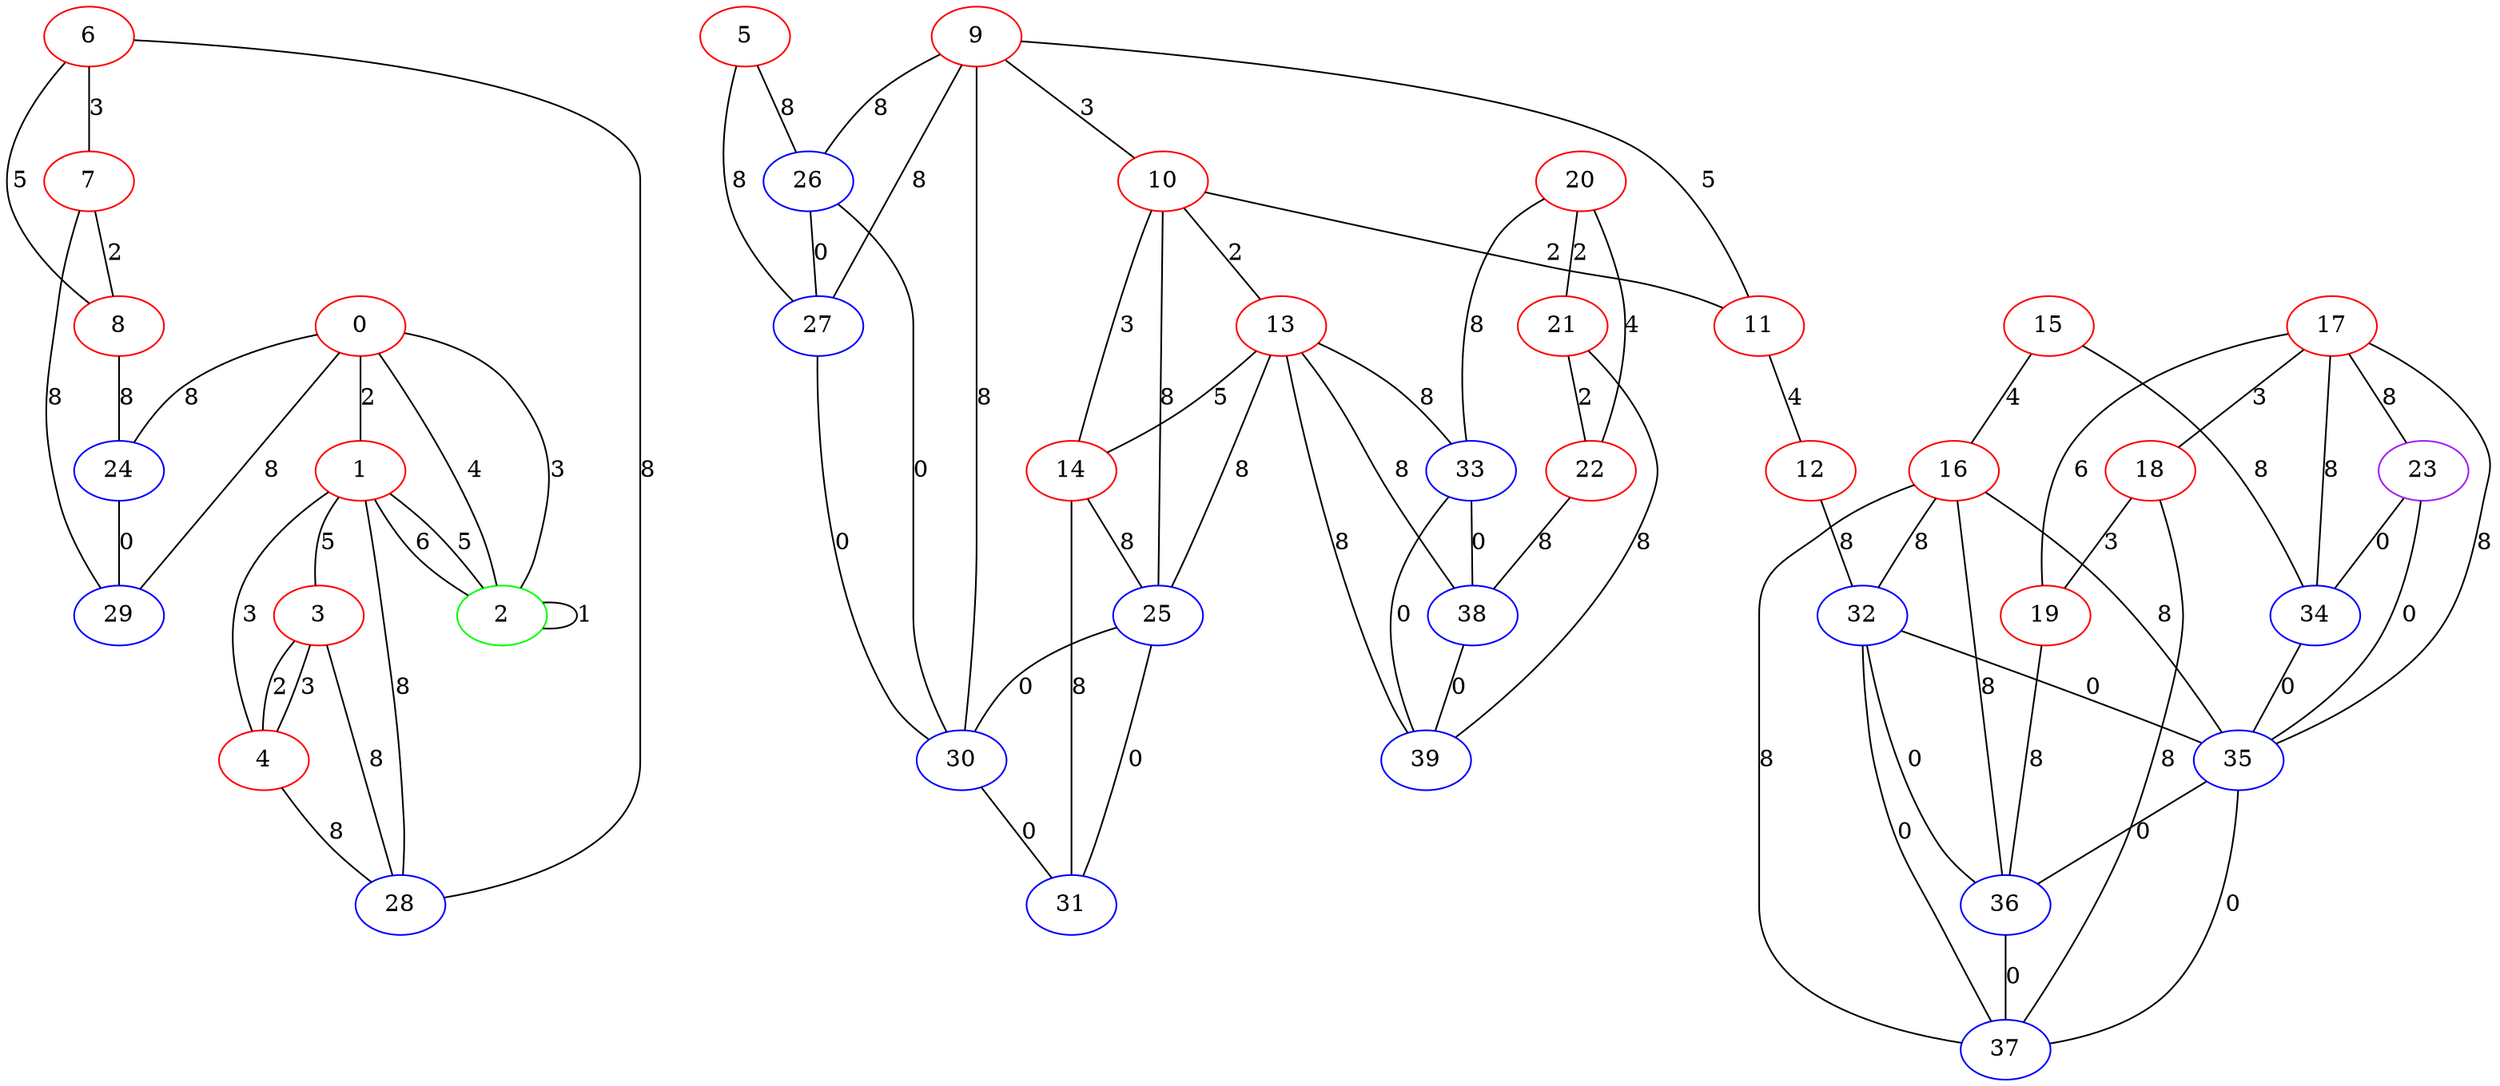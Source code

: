 graph "" {
0 [color=red, weight=1];
1 [color=red, weight=1];
2 [color=green, weight=2];
3 [color=red, weight=1];
4 [color=red, weight=1];
5 [color=red, weight=1];
6 [color=red, weight=1];
7 [color=red, weight=1];
8 [color=red, weight=1];
9 [color=red, weight=1];
10 [color=red, weight=1];
11 [color=red, weight=1];
12 [color=red, weight=1];
13 [color=red, weight=1];
14 [color=red, weight=1];
15 [color=red, weight=1];
16 [color=red, weight=1];
17 [color=red, weight=1];
18 [color=red, weight=1];
19 [color=red, weight=1];
20 [color=red, weight=1];
21 [color=red, weight=1];
22 [color=red, weight=1];
23 [color=purple, weight=4];
24 [color=blue, weight=3];
25 [color=blue, weight=3];
26 [color=blue, weight=3];
27 [color=blue, weight=3];
28 [color=blue, weight=3];
29 [color=blue, weight=3];
30 [color=blue, weight=3];
31 [color=blue, weight=3];
32 [color=blue, weight=3];
33 [color=blue, weight=3];
34 [color=blue, weight=3];
35 [color=blue, weight=3];
36 [color=blue, weight=3];
37 [color=blue, weight=3];
38 [color=blue, weight=3];
39 [color=blue, weight=3];
0 -- 24  [key=0, label=8];
0 -- 1  [key=0, label=2];
0 -- 2  [key=0, label=3];
0 -- 2  [key=1, label=4];
0 -- 29  [key=0, label=8];
1 -- 28  [key=0, label=8];
1 -- 2  [key=0, label=5];
1 -- 2  [key=1, label=6];
1 -- 3  [key=0, label=5];
1 -- 4  [key=0, label=3];
2 -- 2  [key=0, label=1];
3 -- 4  [key=0, label=3];
3 -- 4  [key=1, label=2];
3 -- 28  [key=0, label=8];
4 -- 28  [key=0, label=8];
5 -- 26  [key=0, label=8];
5 -- 27  [key=0, label=8];
6 -- 8  [key=0, label=5];
6 -- 28  [key=0, label=8];
6 -- 7  [key=0, label=3];
7 -- 8  [key=0, label=2];
7 -- 29  [key=0, label=8];
8 -- 24  [key=0, label=8];
9 -- 27  [key=0, label=8];
9 -- 10  [key=0, label=3];
9 -- 11  [key=0, label=5];
9 -- 26  [key=0, label=8];
9 -- 30  [key=0, label=8];
10 -- 11  [key=0, label=2];
10 -- 13  [key=0, label=2];
10 -- 14  [key=0, label=3];
10 -- 25  [key=0, label=8];
11 -- 12  [key=0, label=4];
12 -- 32  [key=0, label=8];
13 -- 33  [key=0, label=8];
13 -- 38  [key=0, label=8];
13 -- 39  [key=0, label=8];
13 -- 14  [key=0, label=5];
13 -- 25  [key=0, label=8];
14 -- 25  [key=0, label=8];
14 -- 31  [key=0, label=8];
15 -- 16  [key=0, label=4];
15 -- 34  [key=0, label=8];
16 -- 32  [key=0, label=8];
16 -- 35  [key=0, label=8];
16 -- 36  [key=0, label=8];
16 -- 37  [key=0, label=8];
17 -- 35  [key=0, label=8];
17 -- 18  [key=0, label=3];
17 -- 19  [key=0, label=6];
17 -- 34  [key=0, label=8];
17 -- 23  [key=0, label=8];
18 -- 19  [key=0, label=3];
18 -- 37  [key=0, label=8];
19 -- 36  [key=0, label=8];
20 -- 33  [key=0, label=8];
20 -- 21  [key=0, label=2];
20 -- 22  [key=0, label=4];
21 -- 22  [key=0, label=2];
21 -- 39  [key=0, label=8];
22 -- 38  [key=0, label=8];
23 -- 34  [key=0, label=0];
23 -- 35  [key=0, label=0];
24 -- 29  [key=0, label=0];
25 -- 30  [key=0, label=0];
25 -- 31  [key=0, label=0];
26 -- 27  [key=0, label=0];
26 -- 30  [key=0, label=0];
27 -- 30  [key=0, label=0];
30 -- 31  [key=0, label=0];
32 -- 36  [key=0, label=0];
32 -- 35  [key=0, label=0];
32 -- 37  [key=0, label=0];
33 -- 38  [key=0, label=0];
33 -- 39  [key=0, label=0];
34 -- 35  [key=0, label=0];
35 -- 36  [key=0, label=0];
35 -- 37  [key=0, label=0];
36 -- 37  [key=0, label=0];
38 -- 39  [key=0, label=0];
}
